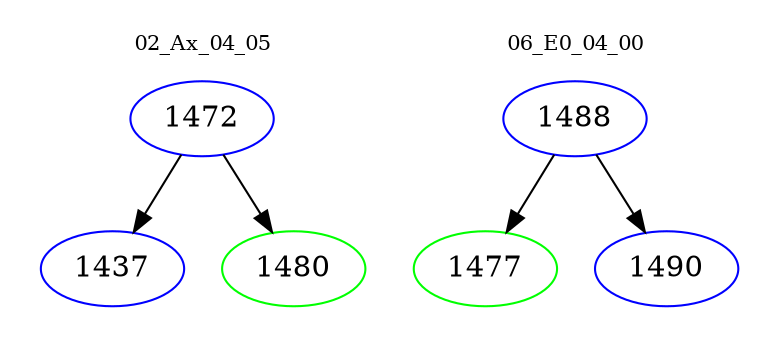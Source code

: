 digraph{
subgraph cluster_0 {
color = white
label = "02_Ax_04_05";
fontsize=10;
T0_1472 [label="1472", color="blue"]
T0_1472 -> T0_1437 [color="black"]
T0_1437 [label="1437", color="blue"]
T0_1472 -> T0_1480 [color="black"]
T0_1480 [label="1480", color="green"]
}
subgraph cluster_1 {
color = white
label = "06_E0_04_00";
fontsize=10;
T1_1488 [label="1488", color="blue"]
T1_1488 -> T1_1477 [color="black"]
T1_1477 [label="1477", color="green"]
T1_1488 -> T1_1490 [color="black"]
T1_1490 [label="1490", color="blue"]
}
}
